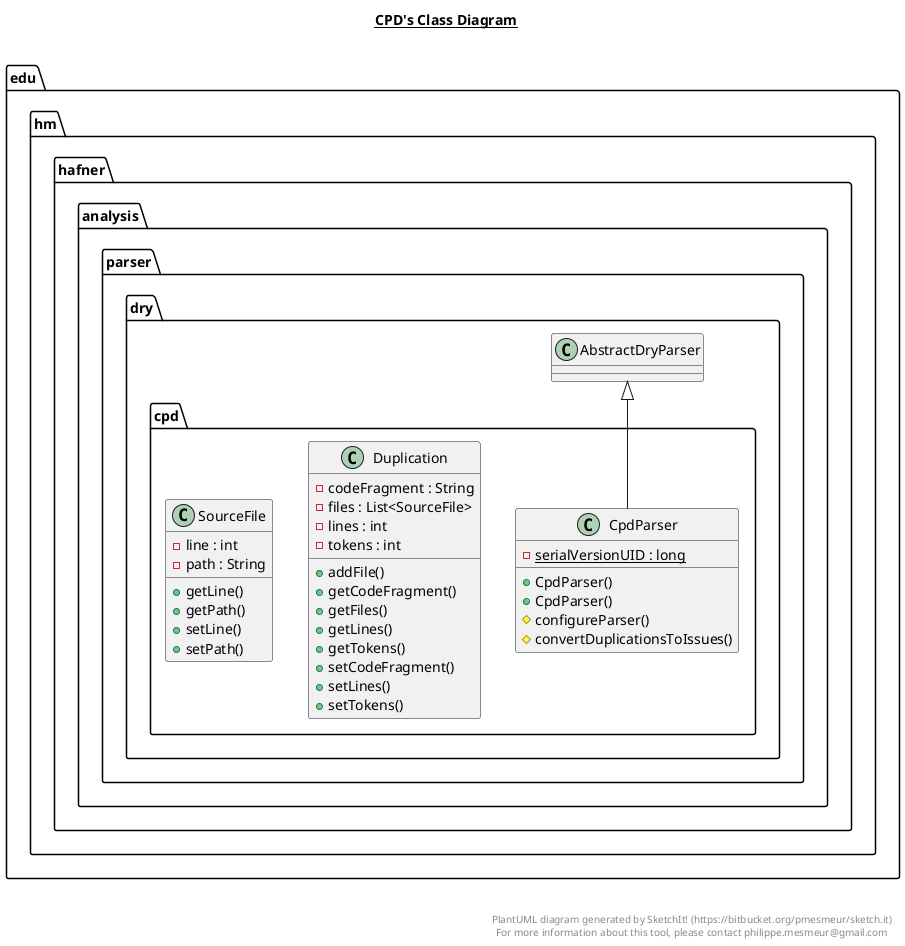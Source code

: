 @startuml

title __CPD's Class Diagram__\n

  namespace edu.hm.hafner {
    namespace analysis {
      namespace parser {
        namespace dry {
          namespace cpd {
            class edu.hm.hafner.analysis.parser.dry.cpd.CpdParser {
                {static} - serialVersionUID : long
                + CpdParser()
                + CpdParser()
                # configureParser()
                # convertDuplicationsToIssues()
            }
          }
        }
      }
    }
  }
  

  namespace edu.hm.hafner {
    namespace analysis {
      namespace parser {
        namespace dry {
          namespace cpd {
            class edu.hm.hafner.analysis.parser.dry.cpd.Duplication {
                - codeFragment : String
                - files : List<SourceFile>
                - lines : int
                - tokens : int
                + addFile()
                + getCodeFragment()
                + getFiles()
                + getLines()
                + getTokens()
                + setCodeFragment()
                + setLines()
                + setTokens()
            }
          }
        }
      }
    }
  }
  

  namespace edu.hm.hafner {
    namespace analysis {
      namespace parser {
        namespace dry {
          namespace cpd {
            class edu.hm.hafner.analysis.parser.dry.cpd.SourceFile {
                - line : int
                - path : String
                + getLine()
                + getPath()
                + setLine()
                + setPath()
            }
          }
        }
      }
    }
  }
  

  edu.hm.hafner.analysis.parser.dry.cpd.CpdParser -up-|> edu.hm.hafner.analysis.parser.dry.AbstractDryParser


right footer


PlantUML diagram generated by SketchIt! (https://bitbucket.org/pmesmeur/sketch.it)
For more information about this tool, please contact philippe.mesmeur@gmail.com
endfooter

@enduml
